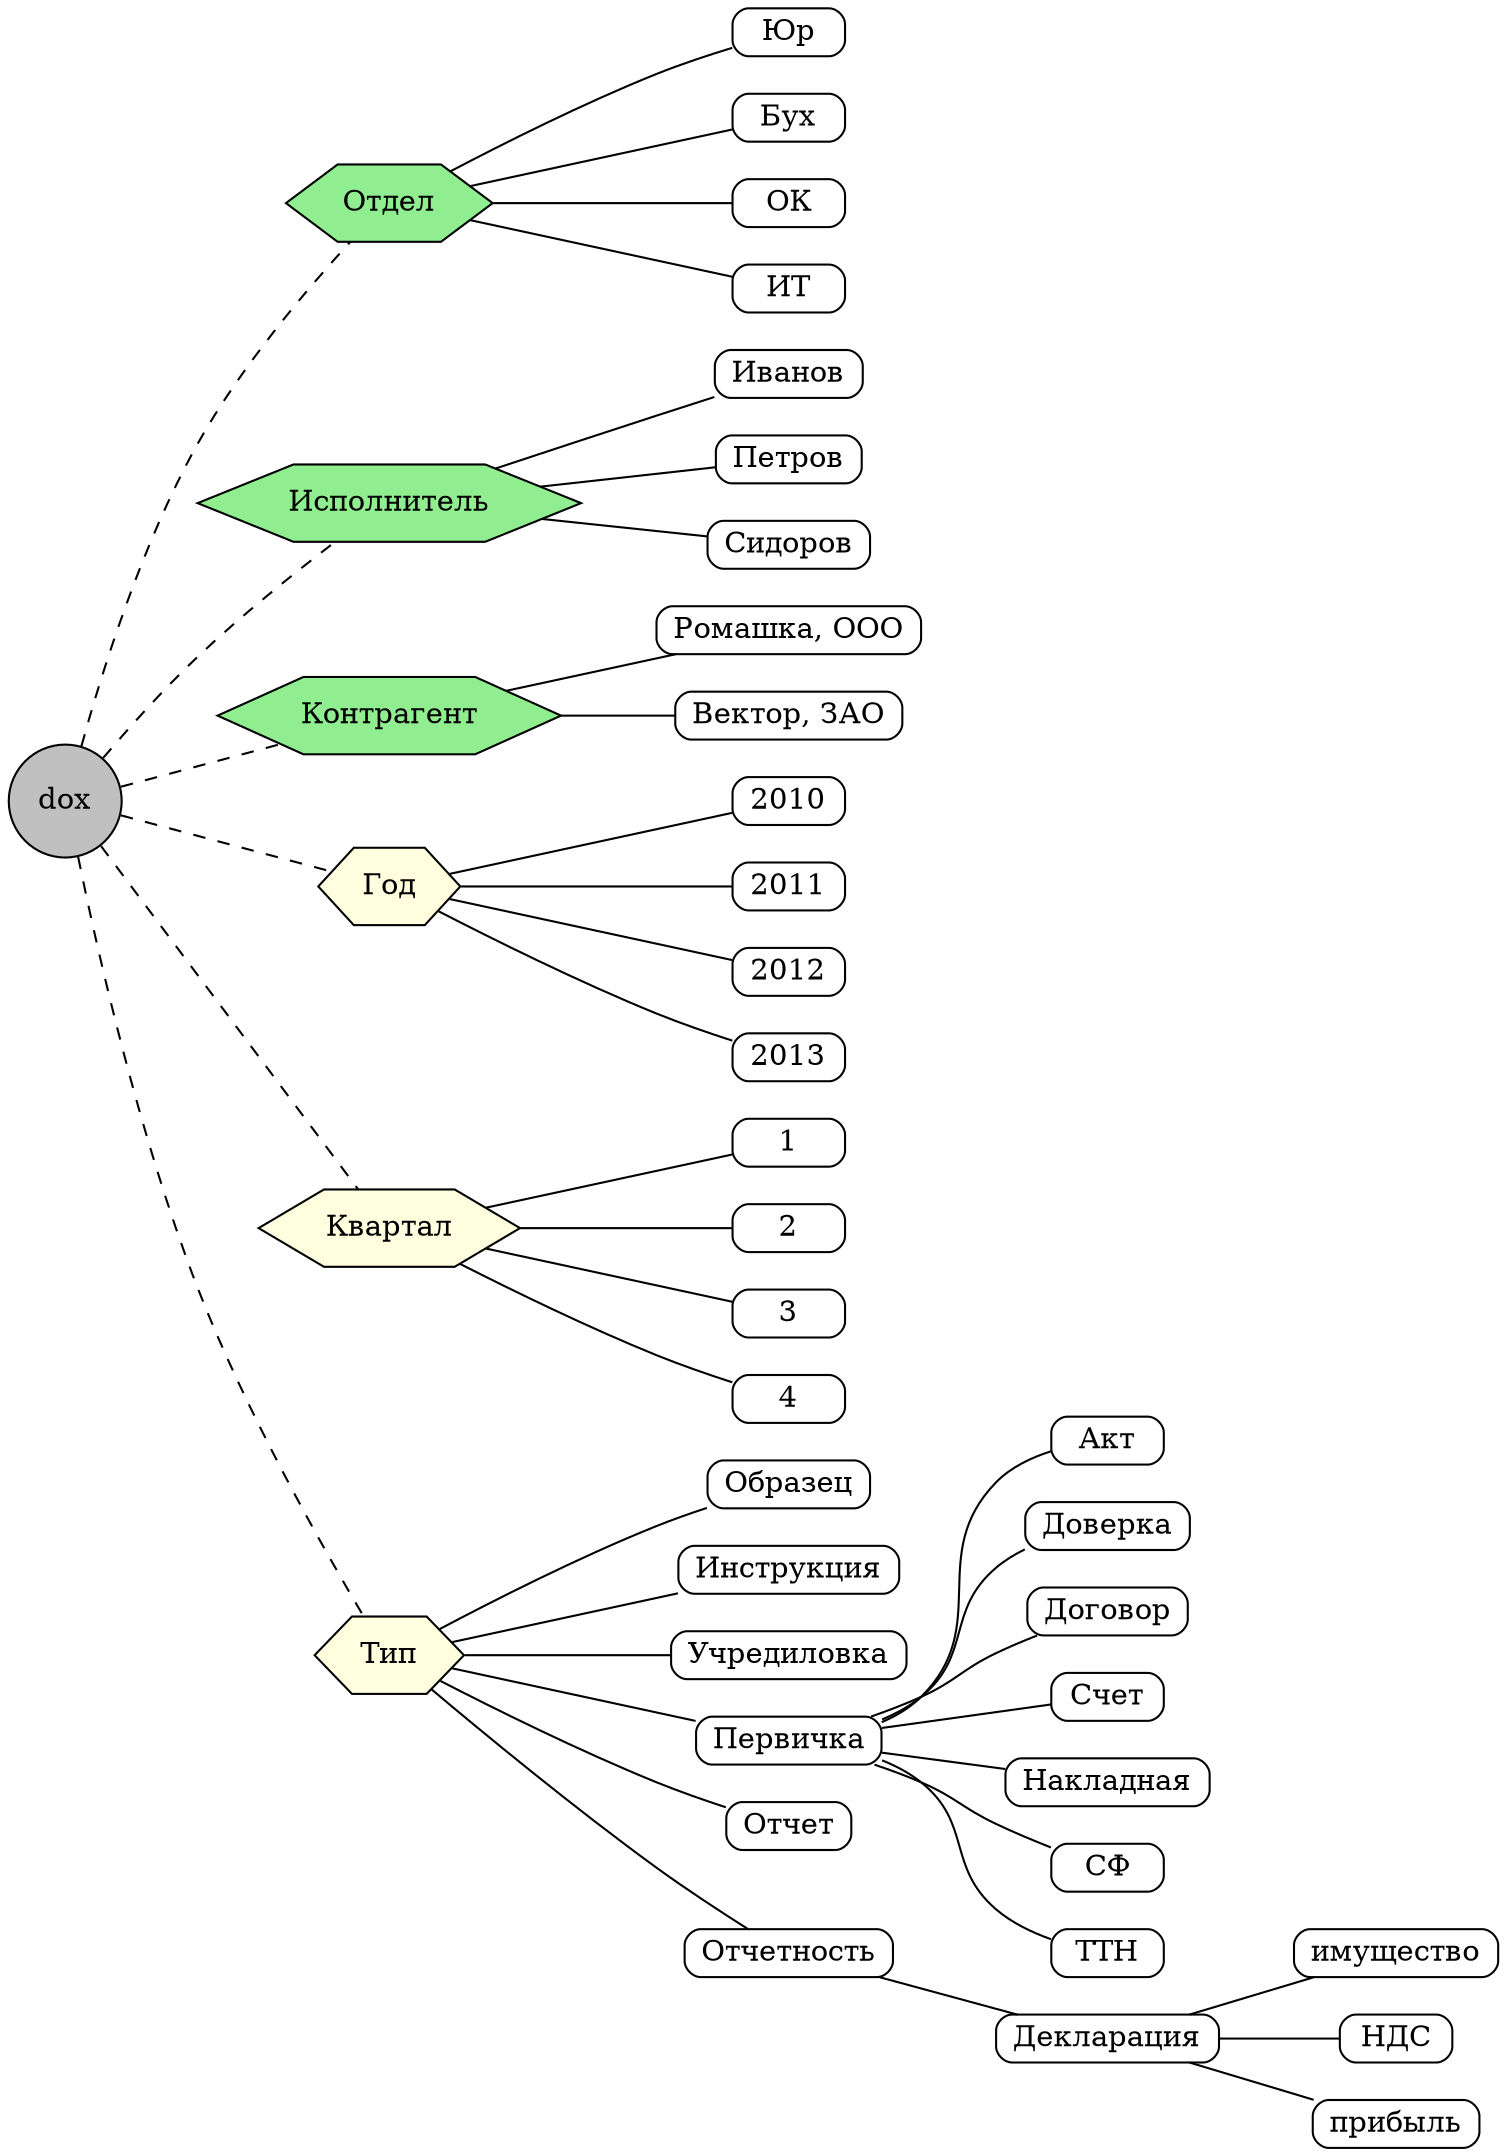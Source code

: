 graph DasArchive {
  overlap="false";
  rankdir="LR";
  root="n0";
  /* defaults */
  {
    node  	[shape="circle", style="filled", fillcolor="grey"];
    n0		[label="dox"];
  }
  /* AttrGroup */
  {
    node  	[shape="hexagon", style="filled", height="0.2"];
    /* AttrGroup.Mselect */
    {
      node  	[fillcolor="lightgreen"];
      depart	[label="Отдел"];
      doer	[label="Исполнитель"];
      partner	[label="Контрагент"];
    }
    /* AttrGroup.Sselect */
    {
      node  	[fillcolor="lightyellow"];
      year	[label="Год"];
      quarter	[label="Квартал"];
      doctype	[label="Тип"];
    }
  }
  /* AttrItem */
  {
    node  	[shape="rectangle", style="rounded, filled", fillcolor="white", height="0.2"];
    year2010	[label="2010"];
    year2011	[label="2011"];
    year2012	[label="2012"];
    year2013	[label="2013"];
    quarter1	[label="1"];
    quarter2	[label="2"];
    quarter3	[label="3"];
    quarter4	[label="4"];
    depart1	[label="Юр"];
    depart2	[label="Бух"];
    depart3	[label="ОК"];
    depart4	[label="ИТ"];
    doer1	[label="Иванов"];
    doer2	[label="Петров"];
    doer3	[label="Сидоров"];
    partner1	[label="Ромашка, ООО"];
    partner2	[label="Вектор, ЗАО"];
    doc1	[label="Образец"];
    doc2	[label="Инструкция"];
    doc3	[label="Учредиловка"];
    doc4	[label="Первичка"];
    doc5	[label="Отчет"];
    doc6	[label="Отчетность"];
    doc41	[label="Акт"];
    doc42	[label="Доверка"];
    doc43	[label="Договор"];
    doc44	[label="Счет"];
    doc45	[label="Накладная"];
    doc46	[label="СФ"];
    doc47	[label="ТТН"];
    doc61	[label="Декларация"];
    doc611	[label="имущество"];
    doc612	[label="НДС"];
    doc613	[label="прибыль"];
  }
  /* go */
  /* 1. AttrGroup definitions */
  year		-- { year2010; year2011; year2012; year2013; };
  quarter	-- { quarter1; quarter2; quarter3; quarter4; };
  depart	-- { depart1; depart2; depart3; depart4; };
  doer		-- { doer1; doer2; doer3; };
  partner	-- { partner1; partner2; };
  doctype	-- { doc1; doc2; doc3; doc4; doc5; doc6; };
  /* 2. AttrItem's groups */
  {
    edge	[style="dashed"];
  n0		-- { doctype; depart; doer; partner; year; quarter; };
  }
  /* 3. AttrItem Hierarchy */
  doc4		-- { doc41; doc42; doc43; doc44; doc45; doc46; doc47; };
  doc6		-- { doc61; };
  doc61		-- { doc611; doc612; doc613; };
}
